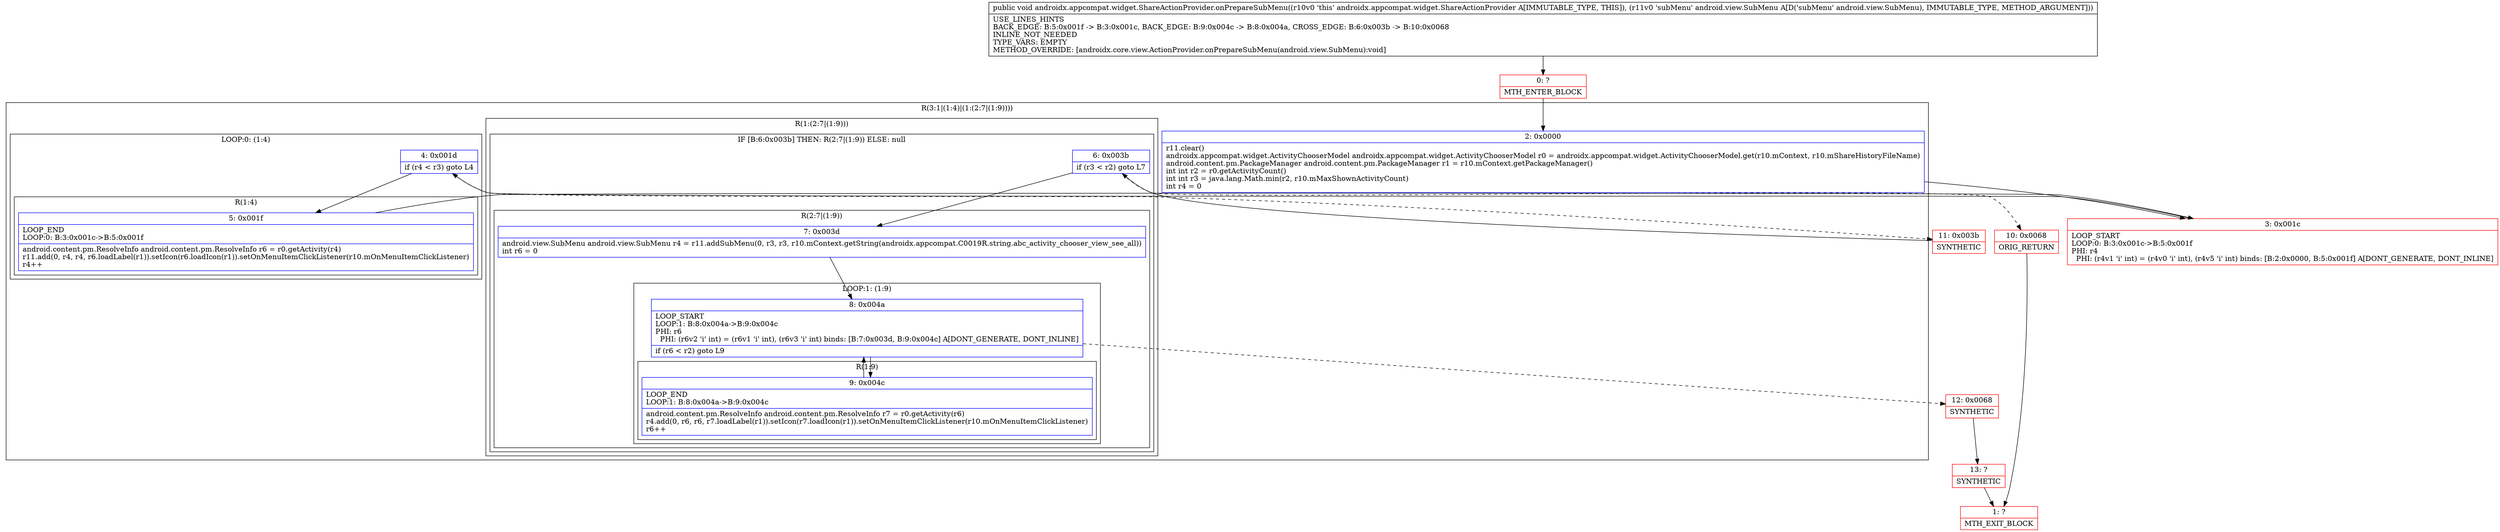 digraph "CFG forandroidx.appcompat.widget.ShareActionProvider.onPrepareSubMenu(Landroid\/view\/SubMenu;)V" {
subgraph cluster_Region_1146543752 {
label = "R(3:1|(1:4)|(1:(2:7|(1:9))))";
node [shape=record,color=blue];
Node_2 [shape=record,label="{2\:\ 0x0000|r11.clear()\landroidx.appcompat.widget.ActivityChooserModel androidx.appcompat.widget.ActivityChooserModel r0 = androidx.appcompat.widget.ActivityChooserModel.get(r10.mContext, r10.mShareHistoryFileName)\landroid.content.pm.PackageManager android.content.pm.PackageManager r1 = r10.mContext.getPackageManager()\lint int r2 = r0.getActivityCount()\lint int r3 = java.lang.Math.min(r2, r10.mMaxShownActivityCount)\lint r4 = 0\l}"];
subgraph cluster_LoopRegion_1187942866 {
label = "LOOP:0: (1:4)";
node [shape=record,color=blue];
Node_4 [shape=record,label="{4\:\ 0x001d|if (r4 \< r3) goto L4\l}"];
subgraph cluster_Region_1242347566 {
label = "R(1:4)";
node [shape=record,color=blue];
Node_5 [shape=record,label="{5\:\ 0x001f|LOOP_END\lLOOP:0: B:3:0x001c\-\>B:5:0x001f\l|android.content.pm.ResolveInfo android.content.pm.ResolveInfo r6 = r0.getActivity(r4)\lr11.add(0, r4, r4, r6.loadLabel(r1)).setIcon(r6.loadIcon(r1)).setOnMenuItemClickListener(r10.mOnMenuItemClickListener)\lr4++\l}"];
}
}
subgraph cluster_Region_42313955 {
label = "R(1:(2:7|(1:9)))";
node [shape=record,color=blue];
subgraph cluster_IfRegion_469542520 {
label = "IF [B:6:0x003b] THEN: R(2:7|(1:9)) ELSE: null";
node [shape=record,color=blue];
Node_6 [shape=record,label="{6\:\ 0x003b|if (r3 \< r2) goto L7\l}"];
subgraph cluster_Region_357563386 {
label = "R(2:7|(1:9))";
node [shape=record,color=blue];
Node_7 [shape=record,label="{7\:\ 0x003d|android.view.SubMenu android.view.SubMenu r4 = r11.addSubMenu(0, r3, r3, r10.mContext.getString(androidx.appcompat.C0019R.string.abc_activity_chooser_view_see_all))\lint r6 = 0\l}"];
subgraph cluster_LoopRegion_1764526353 {
label = "LOOP:1: (1:9)";
node [shape=record,color=blue];
Node_8 [shape=record,label="{8\:\ 0x004a|LOOP_START\lLOOP:1: B:8:0x004a\-\>B:9:0x004c\lPHI: r6 \l  PHI: (r6v2 'i' int) = (r6v1 'i' int), (r6v3 'i' int) binds: [B:7:0x003d, B:9:0x004c] A[DONT_GENERATE, DONT_INLINE]\l|if (r6 \< r2) goto L9\l}"];
subgraph cluster_Region_1981065425 {
label = "R(1:9)";
node [shape=record,color=blue];
Node_9 [shape=record,label="{9\:\ 0x004c|LOOP_END\lLOOP:1: B:8:0x004a\-\>B:9:0x004c\l|android.content.pm.ResolveInfo android.content.pm.ResolveInfo r7 = r0.getActivity(r6)\lr4.add(0, r6, r6, r7.loadLabel(r1)).setIcon(r7.loadIcon(r1)).setOnMenuItemClickListener(r10.mOnMenuItemClickListener)\lr6++\l}"];
}
}
}
}
}
}
Node_0 [shape=record,color=red,label="{0\:\ ?|MTH_ENTER_BLOCK\l}"];
Node_3 [shape=record,color=red,label="{3\:\ 0x001c|LOOP_START\lLOOP:0: B:3:0x001c\-\>B:5:0x001f\lPHI: r4 \l  PHI: (r4v1 'i' int) = (r4v0 'i' int), (r4v5 'i' int) binds: [B:2:0x0000, B:5:0x001f] A[DONT_GENERATE, DONT_INLINE]\l}"];
Node_11 [shape=record,color=red,label="{11\:\ 0x003b|SYNTHETIC\l}"];
Node_12 [shape=record,color=red,label="{12\:\ 0x0068|SYNTHETIC\l}"];
Node_13 [shape=record,color=red,label="{13\:\ ?|SYNTHETIC\l}"];
Node_1 [shape=record,color=red,label="{1\:\ ?|MTH_EXIT_BLOCK\l}"];
Node_10 [shape=record,color=red,label="{10\:\ 0x0068|ORIG_RETURN\l}"];
MethodNode[shape=record,label="{public void androidx.appcompat.widget.ShareActionProvider.onPrepareSubMenu((r10v0 'this' androidx.appcompat.widget.ShareActionProvider A[IMMUTABLE_TYPE, THIS]), (r11v0 'subMenu' android.view.SubMenu A[D('subMenu' android.view.SubMenu), IMMUTABLE_TYPE, METHOD_ARGUMENT]))  | USE_LINES_HINTS\lBACK_EDGE: B:5:0x001f \-\> B:3:0x001c, BACK_EDGE: B:9:0x004c \-\> B:8:0x004a, CROSS_EDGE: B:6:0x003b \-\> B:10:0x0068\lINLINE_NOT_NEEDED\lTYPE_VARS: EMPTY\lMETHOD_OVERRIDE: [androidx.core.view.ActionProvider.onPrepareSubMenu(android.view.SubMenu):void]\l}"];
MethodNode -> Node_0;Node_2 -> Node_3;
Node_4 -> Node_5;
Node_4 -> Node_11[style=dashed];
Node_5 -> Node_3;
Node_6 -> Node_7;
Node_6 -> Node_10[style=dashed];
Node_7 -> Node_8;
Node_8 -> Node_9;
Node_8 -> Node_12[style=dashed];
Node_9 -> Node_8;
Node_0 -> Node_2;
Node_3 -> Node_4;
Node_11 -> Node_6;
Node_12 -> Node_13;
Node_13 -> Node_1;
Node_10 -> Node_1;
}

